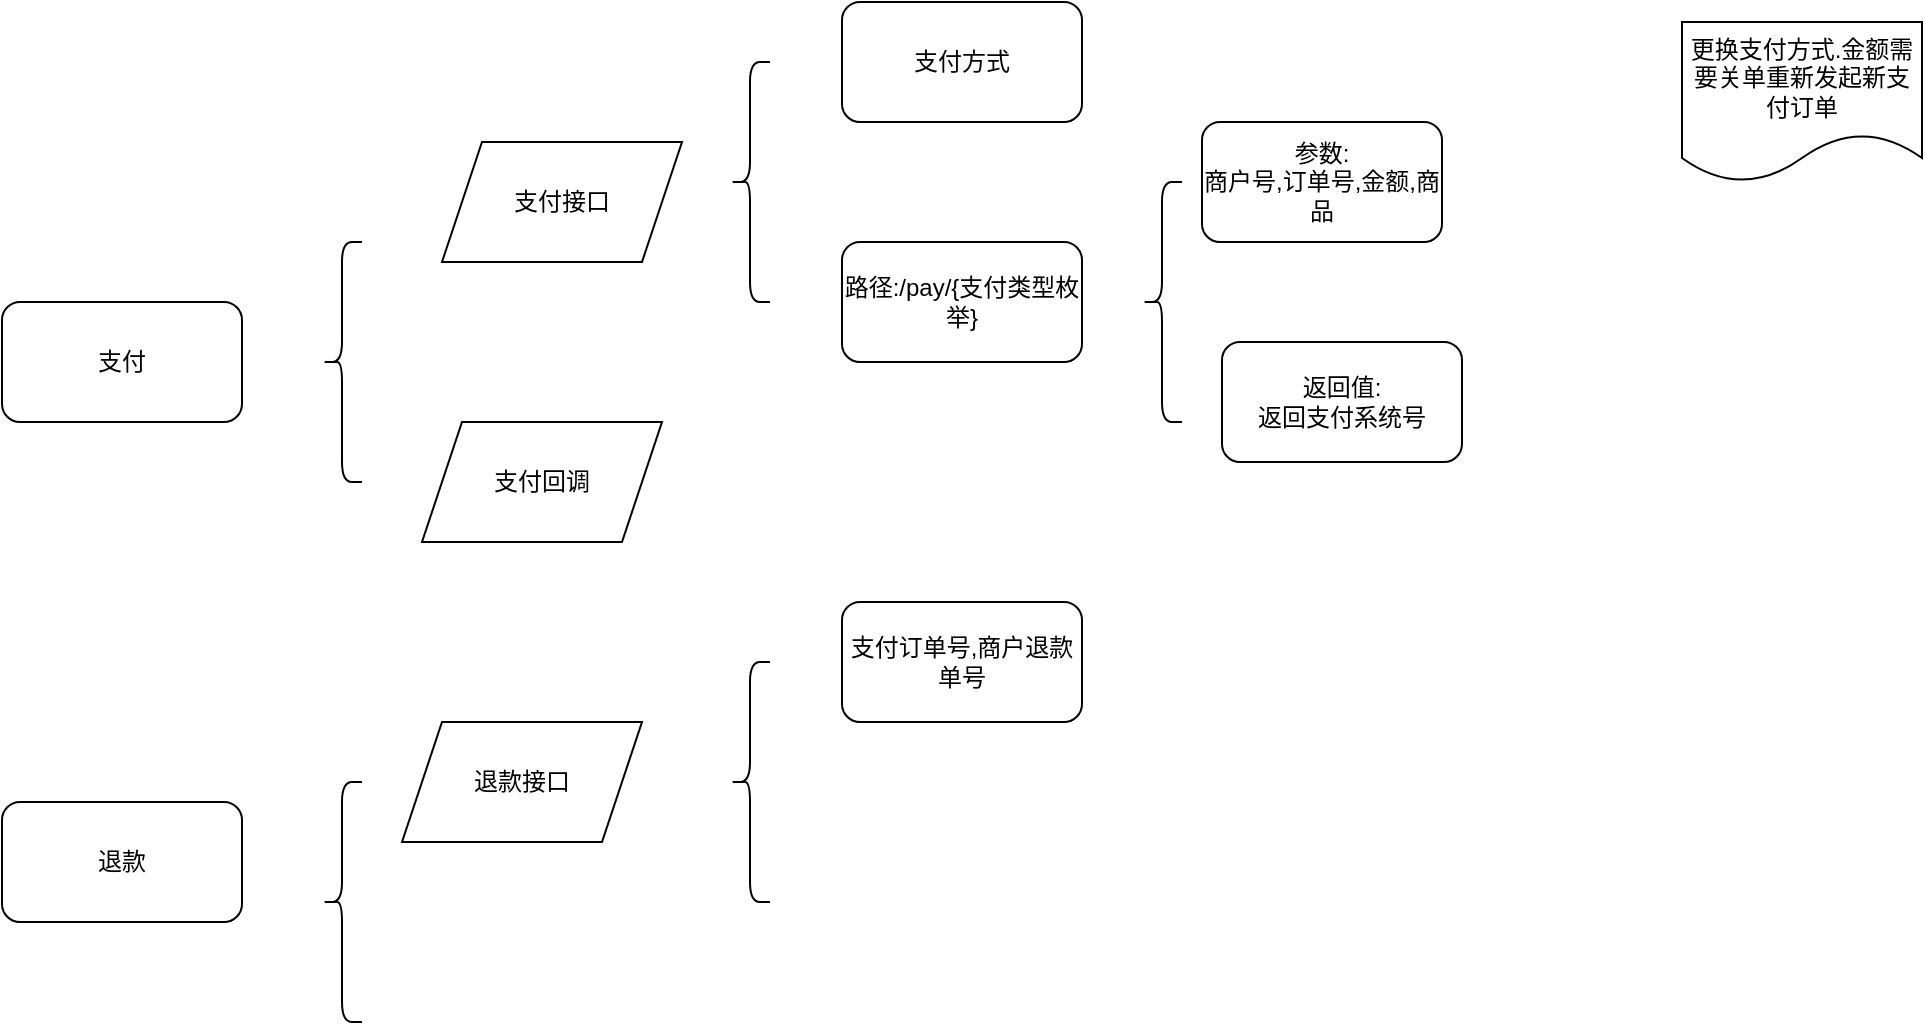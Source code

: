 <mxfile version="21.5.2" type="github">
  <diagram name="第 1 页" id="CEyxU25TGeInB2QeENSI">
    <mxGraphModel dx="1434" dy="758" grid="1" gridSize="10" guides="1" tooltips="1" connect="1" arrows="1" fold="1" page="1" pageScale="1" pageWidth="827" pageHeight="1169" math="0" shadow="0">
      <root>
        <mxCell id="0" />
        <mxCell id="1" parent="0" />
        <mxCell id="H86IvjD-c5BVA6USkhMt-1" value="支付" style="rounded=1;whiteSpace=wrap;html=1;" vertex="1" parent="1">
          <mxGeometry x="40" y="170" width="120" height="60" as="geometry" />
        </mxCell>
        <mxCell id="H86IvjD-c5BVA6USkhMt-2" value="退款" style="rounded=1;whiteSpace=wrap;html=1;" vertex="1" parent="1">
          <mxGeometry x="40" y="420" width="120" height="60" as="geometry" />
        </mxCell>
        <mxCell id="H86IvjD-c5BVA6USkhMt-3" value="" style="shape=curlyBracket;whiteSpace=wrap;html=1;rounded=1;labelPosition=left;verticalLabelPosition=middle;align=right;verticalAlign=middle;" vertex="1" parent="1">
          <mxGeometry x="200" y="140" width="20" height="120" as="geometry" />
        </mxCell>
        <mxCell id="H86IvjD-c5BVA6USkhMt-4" value="支付接口" style="shape=parallelogram;perimeter=parallelogramPerimeter;whiteSpace=wrap;html=1;fixedSize=1;" vertex="1" parent="1">
          <mxGeometry x="260" y="90" width="120" height="60" as="geometry" />
        </mxCell>
        <mxCell id="H86IvjD-c5BVA6USkhMt-5" value="支付回调" style="shape=parallelogram;perimeter=parallelogramPerimeter;whiteSpace=wrap;html=1;fixedSize=1;" vertex="1" parent="1">
          <mxGeometry x="250" y="230" width="120" height="60" as="geometry" />
        </mxCell>
        <mxCell id="H86IvjD-c5BVA6USkhMt-6" value="" style="shape=curlyBracket;whiteSpace=wrap;html=1;rounded=1;labelPosition=left;verticalLabelPosition=middle;align=right;verticalAlign=middle;" vertex="1" parent="1">
          <mxGeometry x="404" y="50" width="20" height="120" as="geometry" />
        </mxCell>
        <mxCell id="H86IvjD-c5BVA6USkhMt-8" value="支付方式" style="rounded=1;whiteSpace=wrap;html=1;" vertex="1" parent="1">
          <mxGeometry x="460" y="20" width="120" height="60" as="geometry" />
        </mxCell>
        <mxCell id="H86IvjD-c5BVA6USkhMt-9" value="路径:/pay/{支付类型枚举}" style="rounded=1;whiteSpace=wrap;html=1;" vertex="1" parent="1">
          <mxGeometry x="460" y="140" width="120" height="60" as="geometry" />
        </mxCell>
        <mxCell id="H86IvjD-c5BVA6USkhMt-10" value="" style="shape=curlyBracket;whiteSpace=wrap;html=1;rounded=1;labelPosition=left;verticalLabelPosition=middle;align=right;verticalAlign=middle;" vertex="1" parent="1">
          <mxGeometry x="610" y="110" width="20" height="120" as="geometry" />
        </mxCell>
        <mxCell id="H86IvjD-c5BVA6USkhMt-11" value="参数:&lt;br&gt;商户号,订单号,金额,商品" style="rounded=1;whiteSpace=wrap;html=1;" vertex="1" parent="1">
          <mxGeometry x="640" y="80" width="120" height="60" as="geometry" />
        </mxCell>
        <mxCell id="H86IvjD-c5BVA6USkhMt-12" value="返回值:&lt;br&gt;返回支付系统号" style="rounded=1;whiteSpace=wrap;html=1;" vertex="1" parent="1">
          <mxGeometry x="650" y="190" width="120" height="60" as="geometry" />
        </mxCell>
        <mxCell id="H86IvjD-c5BVA6USkhMt-13" value="" style="shape=curlyBracket;whiteSpace=wrap;html=1;rounded=1;labelPosition=left;verticalLabelPosition=middle;align=right;verticalAlign=middle;" vertex="1" parent="1">
          <mxGeometry x="200" y="410" width="20" height="120" as="geometry" />
        </mxCell>
        <mxCell id="H86IvjD-c5BVA6USkhMt-14" value="退款接口" style="shape=parallelogram;perimeter=parallelogramPerimeter;whiteSpace=wrap;html=1;fixedSize=1;" vertex="1" parent="1">
          <mxGeometry x="240" y="380" width="120" height="60" as="geometry" />
        </mxCell>
        <mxCell id="H86IvjD-c5BVA6USkhMt-15" value="" style="shape=curlyBracket;whiteSpace=wrap;html=1;rounded=1;labelPosition=left;verticalLabelPosition=middle;align=right;verticalAlign=middle;" vertex="1" parent="1">
          <mxGeometry x="404" y="350" width="20" height="120" as="geometry" />
        </mxCell>
        <mxCell id="H86IvjD-c5BVA6USkhMt-16" value="支付订单号,商户退款单号" style="rounded=1;whiteSpace=wrap;html=1;" vertex="1" parent="1">
          <mxGeometry x="460" y="320" width="120" height="60" as="geometry" />
        </mxCell>
        <mxCell id="H86IvjD-c5BVA6USkhMt-17" value="更换支付方式.金额需要关单重新发起新支付订单" style="shape=document;whiteSpace=wrap;html=1;boundedLbl=1;" vertex="1" parent="1">
          <mxGeometry x="880" y="30" width="120" height="80" as="geometry" />
        </mxCell>
      </root>
    </mxGraphModel>
  </diagram>
</mxfile>
